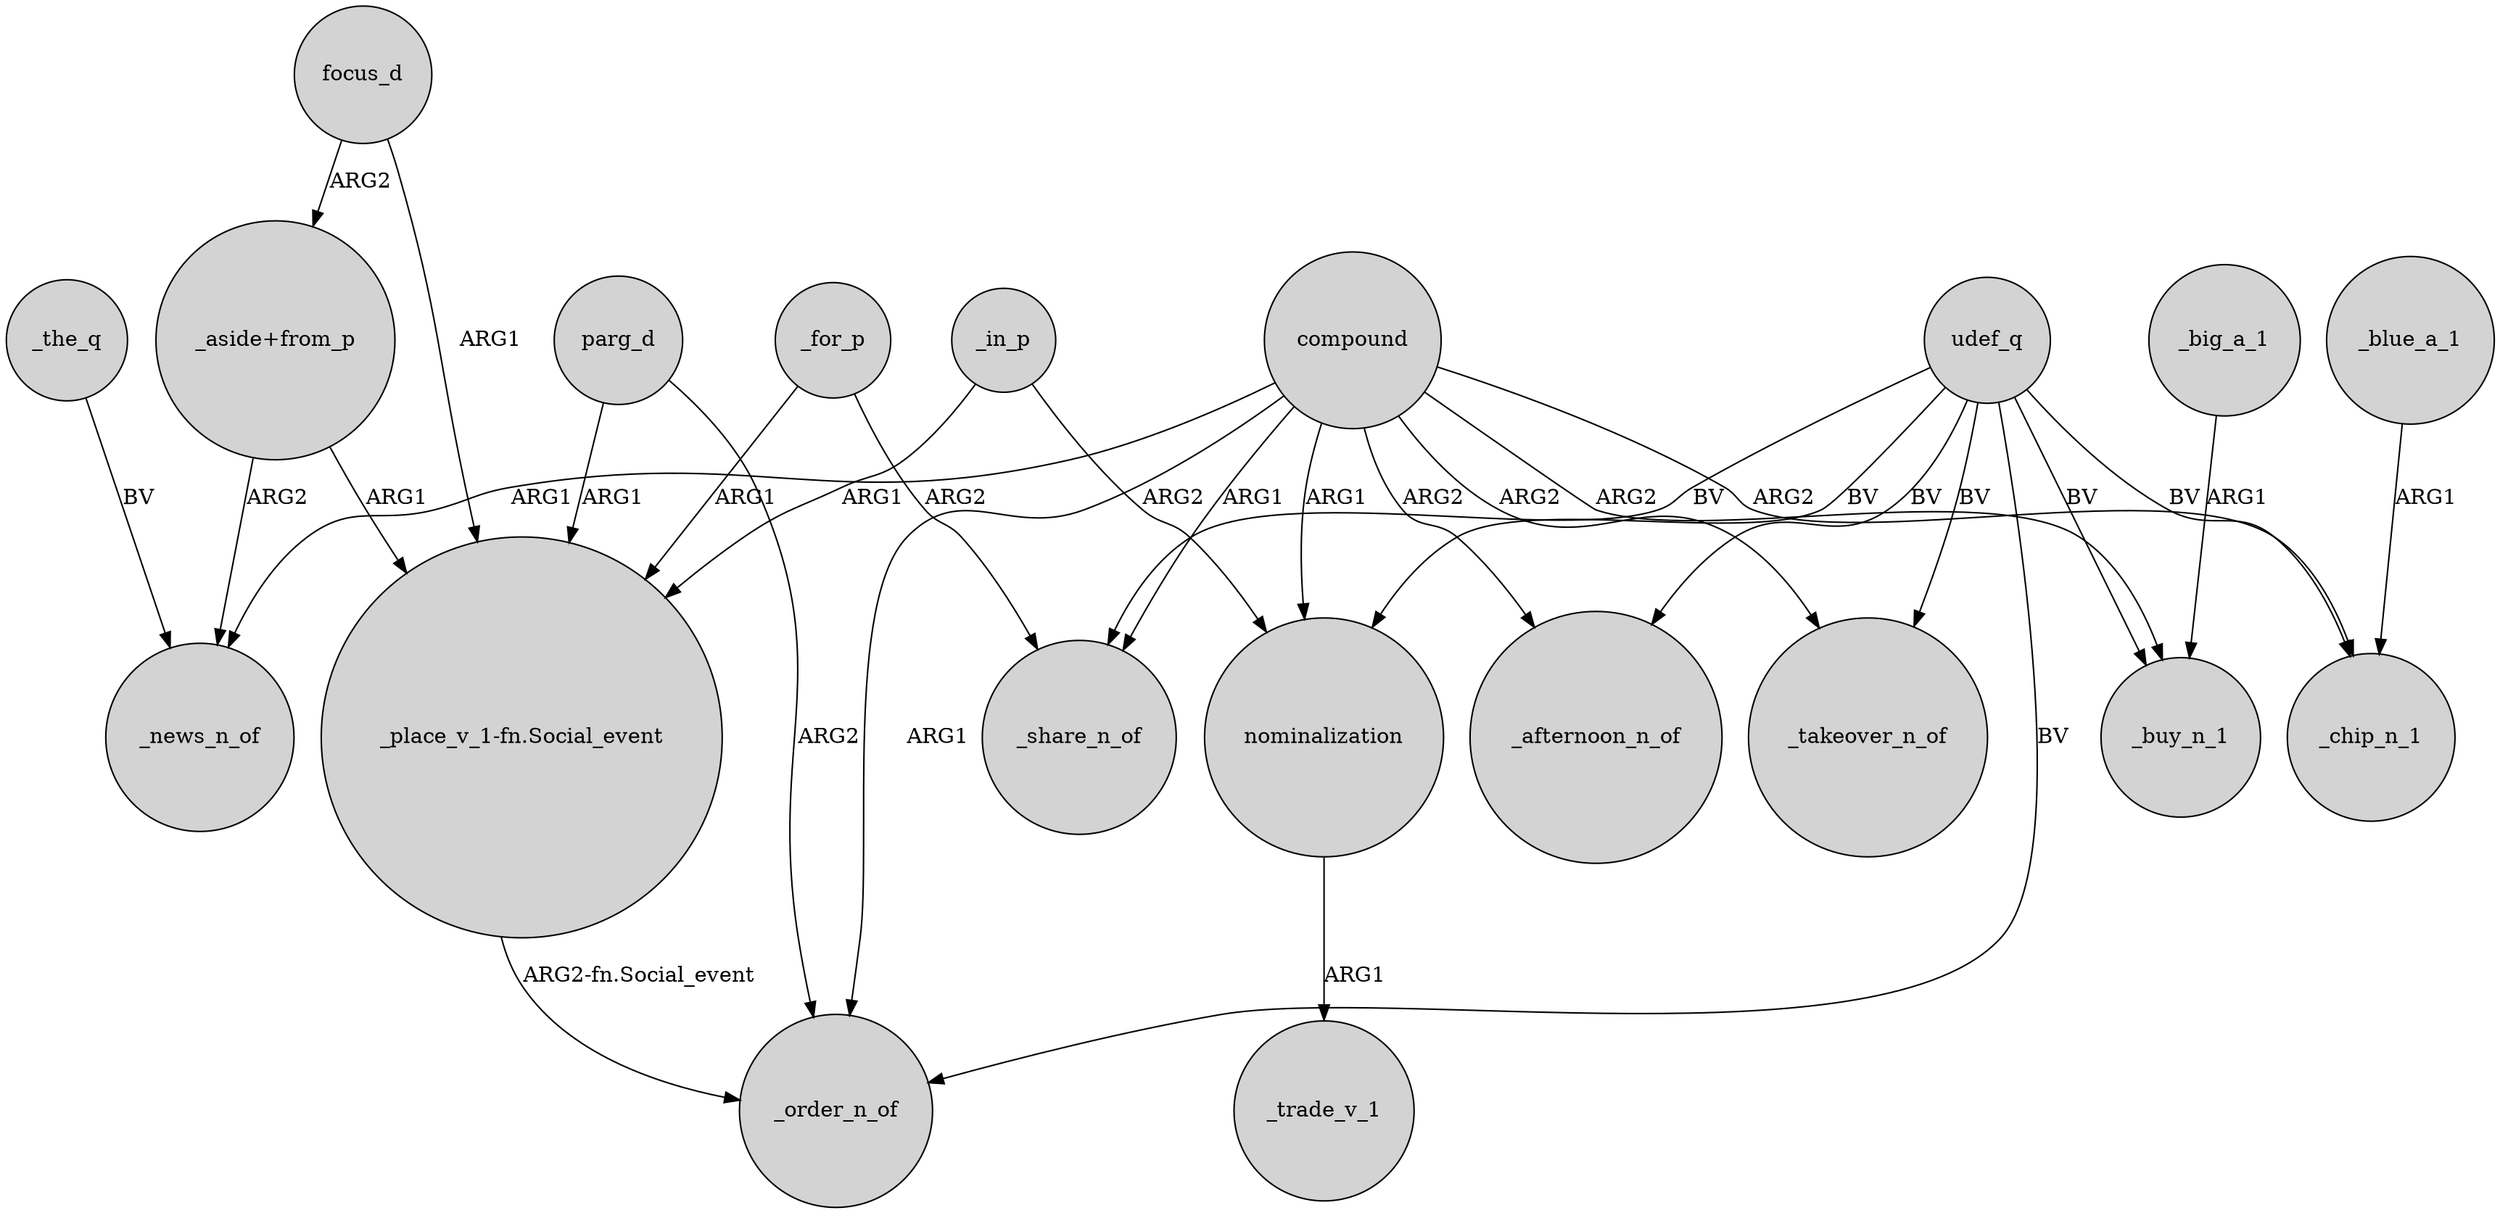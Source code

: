 digraph {
	node [shape=circle style=filled]
	compound -> _order_n_of [label=ARG1]
	_for_p -> _share_n_of [label=ARG2]
	focus_d -> "_place_v_1-fn.Social_event" [label=ARG1]
	"_place_v_1-fn.Social_event" -> _order_n_of [label="ARG2-fn.Social_event"]
	"_aside+from_p" -> "_place_v_1-fn.Social_event" [label=ARG1]
	compound -> _share_n_of [label=ARG1]
	compound -> _buy_n_1 [label=ARG2]
	udef_q -> nominalization [label=BV]
	udef_q -> _order_n_of [label=BV]
	_for_p -> "_place_v_1-fn.Social_event" [label=ARG1]
	parg_d -> "_place_v_1-fn.Social_event" [label=ARG1]
	udef_q -> _buy_n_1 [label=BV]
	parg_d -> _order_n_of [label=ARG2]
	compound -> _afternoon_n_of [label=ARG2]
	focus_d -> "_aside+from_p" [label=ARG2]
	compound -> nominalization [label=ARG1]
	udef_q -> _takeover_n_of [label=BV]
	_blue_a_1 -> _chip_n_1 [label=ARG1]
	udef_q -> _share_n_of [label=BV]
	_in_p -> "_place_v_1-fn.Social_event" [label=ARG1]
	udef_q -> _afternoon_n_of [label=BV]
	_the_q -> _news_n_of [label=BV]
	udef_q -> _chip_n_1 [label=BV]
	compound -> _takeover_n_of [label=ARG2]
	"_aside+from_p" -> _news_n_of [label=ARG2]
	compound -> _chip_n_1 [label=ARG2]
	_in_p -> nominalization [label=ARG2]
	_big_a_1 -> _buy_n_1 [label=ARG1]
	nominalization -> _trade_v_1 [label=ARG1]
	compound -> _news_n_of [label=ARG1]
}
